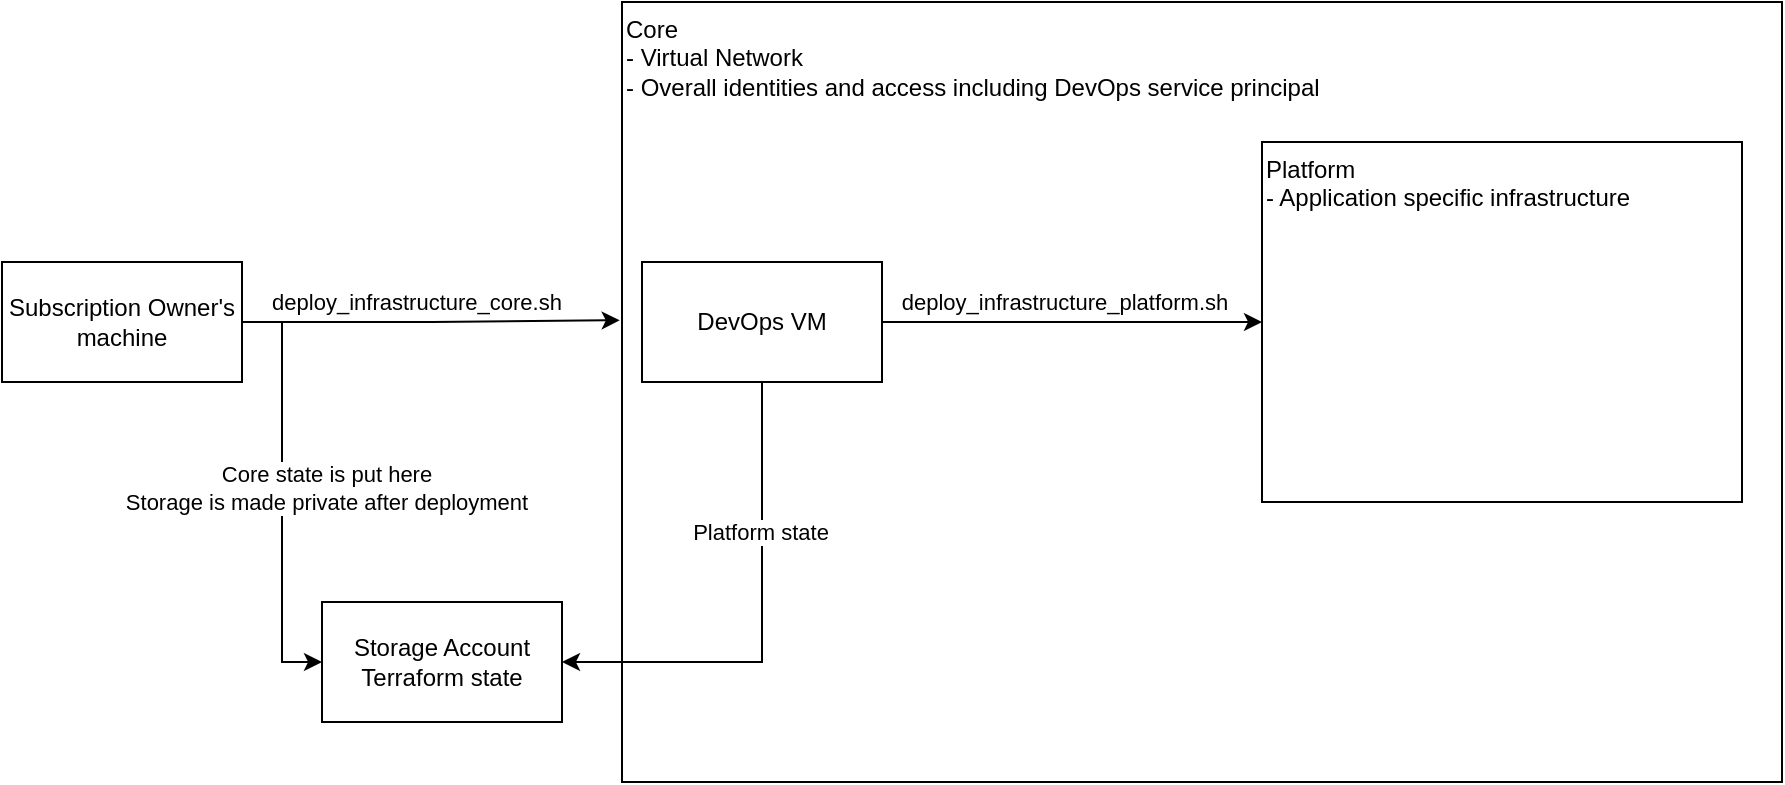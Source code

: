 <mxfile version="21.5.1" type="device">
  <diagram name="Page-1" id="0sN95YTtTyGnY8dnCMyz">
    <mxGraphModel dx="1853" dy="689" grid="1" gridSize="10" guides="1" tooltips="1" connect="1" arrows="1" fold="1" page="1" pageScale="1" pageWidth="827" pageHeight="1169" math="0" shadow="0">
      <root>
        <mxCell id="0" />
        <mxCell id="1" parent="0" />
        <mxCell id="9KkecRFtXoYoM6APzsFI-1" value="Core&lt;br&gt;- Virtual Network&lt;br&gt;- Overall identities and access including DevOps service principal" style="rounded=0;whiteSpace=wrap;html=1;verticalAlign=top;align=left;" parent="1" vertex="1">
          <mxGeometry x="210" y="210" width="580" height="390" as="geometry" />
        </mxCell>
        <mxCell id="9KkecRFtXoYoM6APzsFI-6" style="edgeStyle=orthogonalEdgeStyle;rounded=0;orthogonalLoop=1;jettySize=auto;html=1;entryX=-0.002;entryY=0.408;entryDx=0;entryDy=0;entryPerimeter=0;" parent="1" source="9KkecRFtXoYoM6APzsFI-2" edge="1" target="9KkecRFtXoYoM6APzsFI-1">
          <mxGeometry relative="1" as="geometry">
            <mxPoint x="200" y="370" as="targetPoint" />
          </mxGeometry>
        </mxCell>
        <mxCell id="9KkecRFtXoYoM6APzsFI-7" value="deploy_infrastructure_core.sh" style="edgeLabel;html=1;align=center;verticalAlign=middle;resizable=0;points=[];" parent="9KkecRFtXoYoM6APzsFI-6" vertex="1" connectable="0">
          <mxGeometry x="-0.273" y="1" relative="1" as="geometry">
            <mxPoint x="18" y="-9" as="offset" />
          </mxGeometry>
        </mxCell>
        <mxCell id="9KkecRFtXoYoM6APzsFI-8" style="edgeStyle=orthogonalEdgeStyle;rounded=0;orthogonalLoop=1;jettySize=auto;html=1;exitX=1;exitY=0.5;exitDx=0;exitDy=0;entryX=0;entryY=0.5;entryDx=0;entryDy=0;" parent="1" source="9KkecRFtXoYoM6APzsFI-2" target="9KkecRFtXoYoM6APzsFI-5" edge="1">
          <mxGeometry relative="1" as="geometry">
            <mxPoint x="10" y="540" as="targetPoint" />
          </mxGeometry>
        </mxCell>
        <mxCell id="9KkecRFtXoYoM6APzsFI-9" value="Core state is put here&lt;br&gt;Storage is made private after deployment" style="edgeLabel;html=1;align=center;verticalAlign=middle;resizable=0;points=[];" parent="9KkecRFtXoYoM6APzsFI-8" vertex="1" connectable="0">
          <mxGeometry x="0.154" y="2" relative="1" as="geometry">
            <mxPoint x="20" y="-18" as="offset" />
          </mxGeometry>
        </mxCell>
        <mxCell id="9KkecRFtXoYoM6APzsFI-2" value="Subscription Owner&#39;s machine" style="rounded=0;whiteSpace=wrap;html=1;" parent="1" vertex="1">
          <mxGeometry x="-100" y="340" width="120" height="60" as="geometry" />
        </mxCell>
        <mxCell id="9KkecRFtXoYoM6APzsFI-10" style="edgeStyle=orthogonalEdgeStyle;rounded=0;orthogonalLoop=1;jettySize=auto;html=1;entryX=0;entryY=0.5;entryDx=0;entryDy=0;" parent="1" source="9KkecRFtXoYoM6APzsFI-3" target="9KkecRFtXoYoM6APzsFI-4" edge="1">
          <mxGeometry relative="1" as="geometry" />
        </mxCell>
        <mxCell id="9KkecRFtXoYoM6APzsFI-12" value="deploy_infrastructure_platform.sh" style="edgeLabel;html=1;align=center;verticalAlign=middle;resizable=0;points=[];" parent="9KkecRFtXoYoM6APzsFI-10" vertex="1" connectable="0">
          <mxGeometry x="-0.671" y="1" relative="1" as="geometry">
            <mxPoint x="59" y="-9" as="offset" />
          </mxGeometry>
        </mxCell>
        <mxCell id="9KkecRFtXoYoM6APzsFI-11" style="edgeStyle=orthogonalEdgeStyle;rounded=0;orthogonalLoop=1;jettySize=auto;html=1;entryX=1;entryY=0.5;entryDx=0;entryDy=0;exitX=0.5;exitY=1;exitDx=0;exitDy=0;" parent="1" source="9KkecRFtXoYoM6APzsFI-3" target="9KkecRFtXoYoM6APzsFI-5" edge="1">
          <mxGeometry relative="1" as="geometry" />
        </mxCell>
        <mxCell id="9KkecRFtXoYoM6APzsFI-13" value="Platform state" style="edgeLabel;html=1;align=center;verticalAlign=middle;resizable=0;points=[];" parent="9KkecRFtXoYoM6APzsFI-11" vertex="1" connectable="0">
          <mxGeometry x="-0.375" y="-1" relative="1" as="geometry">
            <mxPoint as="offset" />
          </mxGeometry>
        </mxCell>
        <mxCell id="9KkecRFtXoYoM6APzsFI-3" value="DevOps VM" style="rounded=0;whiteSpace=wrap;html=1;" parent="1" vertex="1">
          <mxGeometry x="220" y="340" width="120" height="60" as="geometry" />
        </mxCell>
        <mxCell id="9KkecRFtXoYoM6APzsFI-4" value="Platform&lt;br&gt;- Application specific infrastructure" style="rounded=0;whiteSpace=wrap;html=1;verticalAlign=top;align=left;" parent="1" vertex="1">
          <mxGeometry x="530" y="280" width="240" height="180" as="geometry" />
        </mxCell>
        <mxCell id="9KkecRFtXoYoM6APzsFI-5" value="Storage Account&lt;br&gt;Terraform state" style="rounded=0;whiteSpace=wrap;html=1;" parent="1" vertex="1">
          <mxGeometry x="60" y="510" width="120" height="60" as="geometry" />
        </mxCell>
      </root>
    </mxGraphModel>
  </diagram>
</mxfile>

